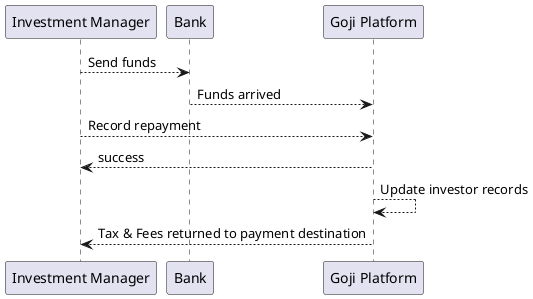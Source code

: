 @startuml
"Investment Manager" --> Bank: Send funds
Bank --> "Goji Platform": Funds arrived
"Investment Manager" --> "Goji Platform": Record repayment
"Goji Platform" --> "Investment Manager": success
"Goji Platform" --> "Goji Platform": Update investor records
"Goji Platform" --> "Investment Manager": Tax & Fees returned to payment destination
@enduml